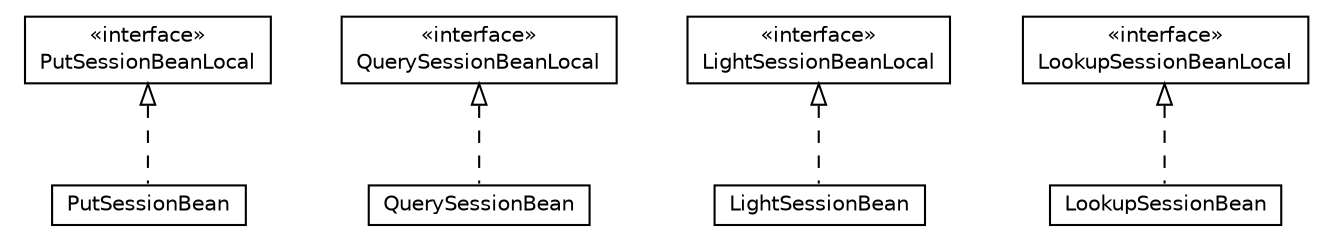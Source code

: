 #!/usr/local/bin/dot
#
# Class diagram 
# Generated by UMLGraph version R5_6-24-gf6e263 (http://www.umlgraph.org/)
#

digraph G {
	edge [fontname="Helvetica",fontsize=10,labelfontname="Helvetica",labelfontsize=10];
	node [fontname="Helvetica",fontsize=10,shape=plaintext];
	nodesep=0.25;
	ranksep=0.5;
	// org.unict.ing.pds.dhtdb.datamanager.lightBeans.PutSessionBeanLocal
	c304 [label=<<table title="org.unict.ing.pds.dhtdb.datamanager.lightBeans.PutSessionBeanLocal" border="0" cellborder="1" cellspacing="0" cellpadding="2" port="p" href="./PutSessionBeanLocal.html">
		<tr><td><table border="0" cellspacing="0" cellpadding="1">
<tr><td align="center" balign="center"> &#171;interface&#187; </td></tr>
<tr><td align="center" balign="center"> PutSessionBeanLocal </td></tr>
		</table></td></tr>
		</table>>, URL="./PutSessionBeanLocal.html", fontname="Helvetica", fontcolor="black", fontsize=10.0];
	// org.unict.ing.pds.dhtdb.datamanager.lightBeans.QuerySessionBean
	c305 [label=<<table title="org.unict.ing.pds.dhtdb.datamanager.lightBeans.QuerySessionBean" border="0" cellborder="1" cellspacing="0" cellpadding="2" port="p" href="./QuerySessionBean.html">
		<tr><td><table border="0" cellspacing="0" cellpadding="1">
<tr><td align="center" balign="center"> QuerySessionBean </td></tr>
		</table></td></tr>
		</table>>, URL="./QuerySessionBean.html", fontname="Helvetica", fontcolor="black", fontsize=10.0];
	// org.unict.ing.pds.dhtdb.datamanager.lightBeans.LightSessionBeanLocal
	c306 [label=<<table title="org.unict.ing.pds.dhtdb.datamanager.lightBeans.LightSessionBeanLocal" border="0" cellborder="1" cellspacing="0" cellpadding="2" port="p" href="./LightSessionBeanLocal.html">
		<tr><td><table border="0" cellspacing="0" cellpadding="1">
<tr><td align="center" balign="center"> &#171;interface&#187; </td></tr>
<tr><td align="center" balign="center"> LightSessionBeanLocal </td></tr>
		</table></td></tr>
		</table>>, URL="./LightSessionBeanLocal.html", fontname="Helvetica", fontcolor="black", fontsize=10.0];
	// org.unict.ing.pds.dhtdb.datamanager.lightBeans.QuerySessionBeanLocal
	c307 [label=<<table title="org.unict.ing.pds.dhtdb.datamanager.lightBeans.QuerySessionBeanLocal" border="0" cellborder="1" cellspacing="0" cellpadding="2" port="p" href="./QuerySessionBeanLocal.html">
		<tr><td><table border="0" cellspacing="0" cellpadding="1">
<tr><td align="center" balign="center"> &#171;interface&#187; </td></tr>
<tr><td align="center" balign="center"> QuerySessionBeanLocal </td></tr>
		</table></td></tr>
		</table>>, URL="./QuerySessionBeanLocal.html", fontname="Helvetica", fontcolor="black", fontsize=10.0];
	// org.unict.ing.pds.dhtdb.datamanager.lightBeans.LookupSessionBeanLocal
	c308 [label=<<table title="org.unict.ing.pds.dhtdb.datamanager.lightBeans.LookupSessionBeanLocal" border="0" cellborder="1" cellspacing="0" cellpadding="2" port="p" href="./LookupSessionBeanLocal.html">
		<tr><td><table border="0" cellspacing="0" cellpadding="1">
<tr><td align="center" balign="center"> &#171;interface&#187; </td></tr>
<tr><td align="center" balign="center"> LookupSessionBeanLocal </td></tr>
		</table></td></tr>
		</table>>, URL="./LookupSessionBeanLocal.html", fontname="Helvetica", fontcolor="black", fontsize=10.0];
	// org.unict.ing.pds.dhtdb.datamanager.lightBeans.LightSessionBean
	c309 [label=<<table title="org.unict.ing.pds.dhtdb.datamanager.lightBeans.LightSessionBean" border="0" cellborder="1" cellspacing="0" cellpadding="2" port="p" href="./LightSessionBean.html">
		<tr><td><table border="0" cellspacing="0" cellpadding="1">
<tr><td align="center" balign="center"> LightSessionBean </td></tr>
		</table></td></tr>
		</table>>, URL="./LightSessionBean.html", fontname="Helvetica", fontcolor="black", fontsize=10.0];
	// org.unict.ing.pds.dhtdb.datamanager.lightBeans.PutSessionBean
	c310 [label=<<table title="org.unict.ing.pds.dhtdb.datamanager.lightBeans.PutSessionBean" border="0" cellborder="1" cellspacing="0" cellpadding="2" port="p" href="./PutSessionBean.html">
		<tr><td><table border="0" cellspacing="0" cellpadding="1">
<tr><td align="center" balign="center"> PutSessionBean </td></tr>
		</table></td></tr>
		</table>>, URL="./PutSessionBean.html", fontname="Helvetica", fontcolor="black", fontsize=10.0];
	// org.unict.ing.pds.dhtdb.datamanager.lightBeans.LookupSessionBean
	c311 [label=<<table title="org.unict.ing.pds.dhtdb.datamanager.lightBeans.LookupSessionBean" border="0" cellborder="1" cellspacing="0" cellpadding="2" port="p" href="./LookupSessionBean.html">
		<tr><td><table border="0" cellspacing="0" cellpadding="1">
<tr><td align="center" balign="center"> LookupSessionBean </td></tr>
		</table></td></tr>
		</table>>, URL="./LookupSessionBean.html", fontname="Helvetica", fontcolor="black", fontsize=10.0];
	//org.unict.ing.pds.dhtdb.datamanager.lightBeans.QuerySessionBean implements org.unict.ing.pds.dhtdb.datamanager.lightBeans.QuerySessionBeanLocal
	c307:p -> c305:p [dir=back,arrowtail=empty,style=dashed];
	//org.unict.ing.pds.dhtdb.datamanager.lightBeans.LightSessionBean implements org.unict.ing.pds.dhtdb.datamanager.lightBeans.LightSessionBeanLocal
	c306:p -> c309:p [dir=back,arrowtail=empty,style=dashed];
	//org.unict.ing.pds.dhtdb.datamanager.lightBeans.PutSessionBean implements org.unict.ing.pds.dhtdb.datamanager.lightBeans.PutSessionBeanLocal
	c304:p -> c310:p [dir=back,arrowtail=empty,style=dashed];
	//org.unict.ing.pds.dhtdb.datamanager.lightBeans.LookupSessionBean implements org.unict.ing.pds.dhtdb.datamanager.lightBeans.LookupSessionBeanLocal
	c308:p -> c311:p [dir=back,arrowtail=empty,style=dashed];
}

